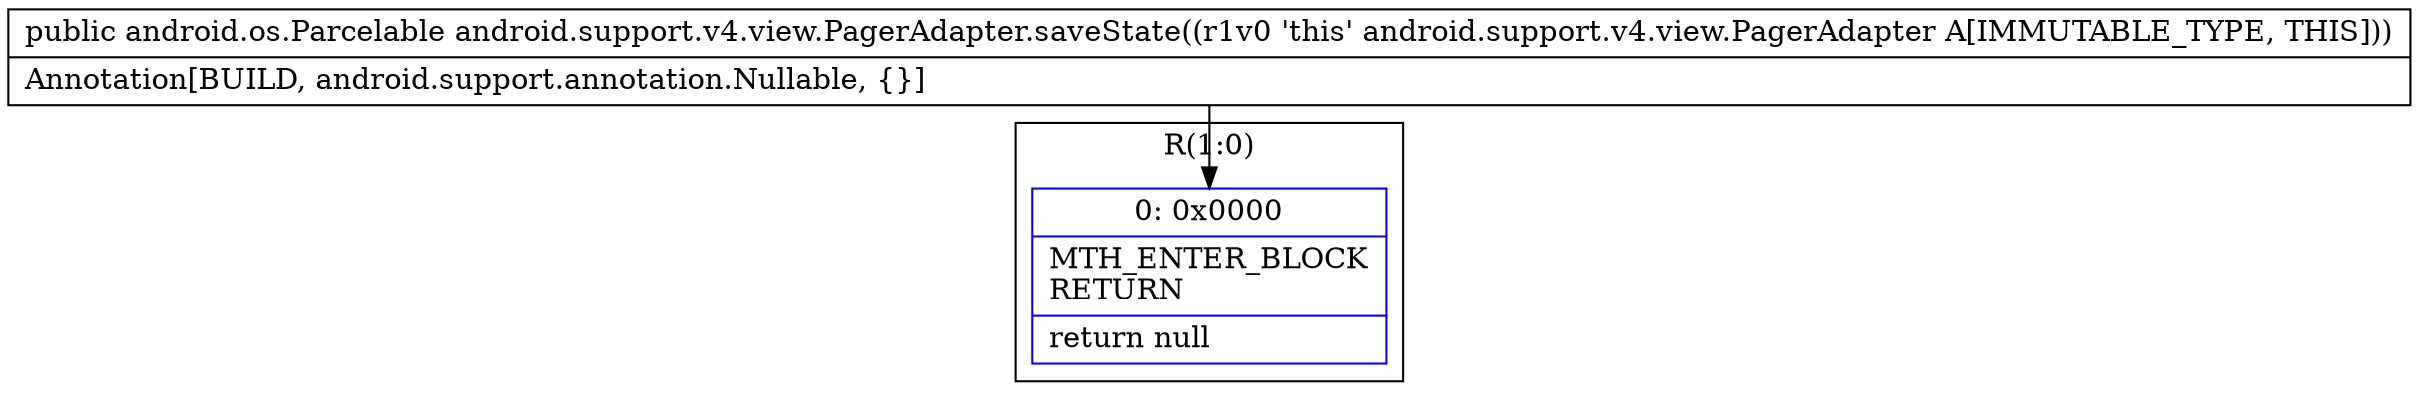 digraph "CFG forandroid.support.v4.view.PagerAdapter.saveState()Landroid\/os\/Parcelable;" {
subgraph cluster_Region_7344701 {
label = "R(1:0)";
node [shape=record,color=blue];
Node_0 [shape=record,label="{0\:\ 0x0000|MTH_ENTER_BLOCK\lRETURN\l|return null\l}"];
}
MethodNode[shape=record,label="{public android.os.Parcelable android.support.v4.view.PagerAdapter.saveState((r1v0 'this' android.support.v4.view.PagerAdapter A[IMMUTABLE_TYPE, THIS]))  | Annotation[BUILD, android.support.annotation.Nullable, \{\}]\l}"];
MethodNode -> Node_0;
}

